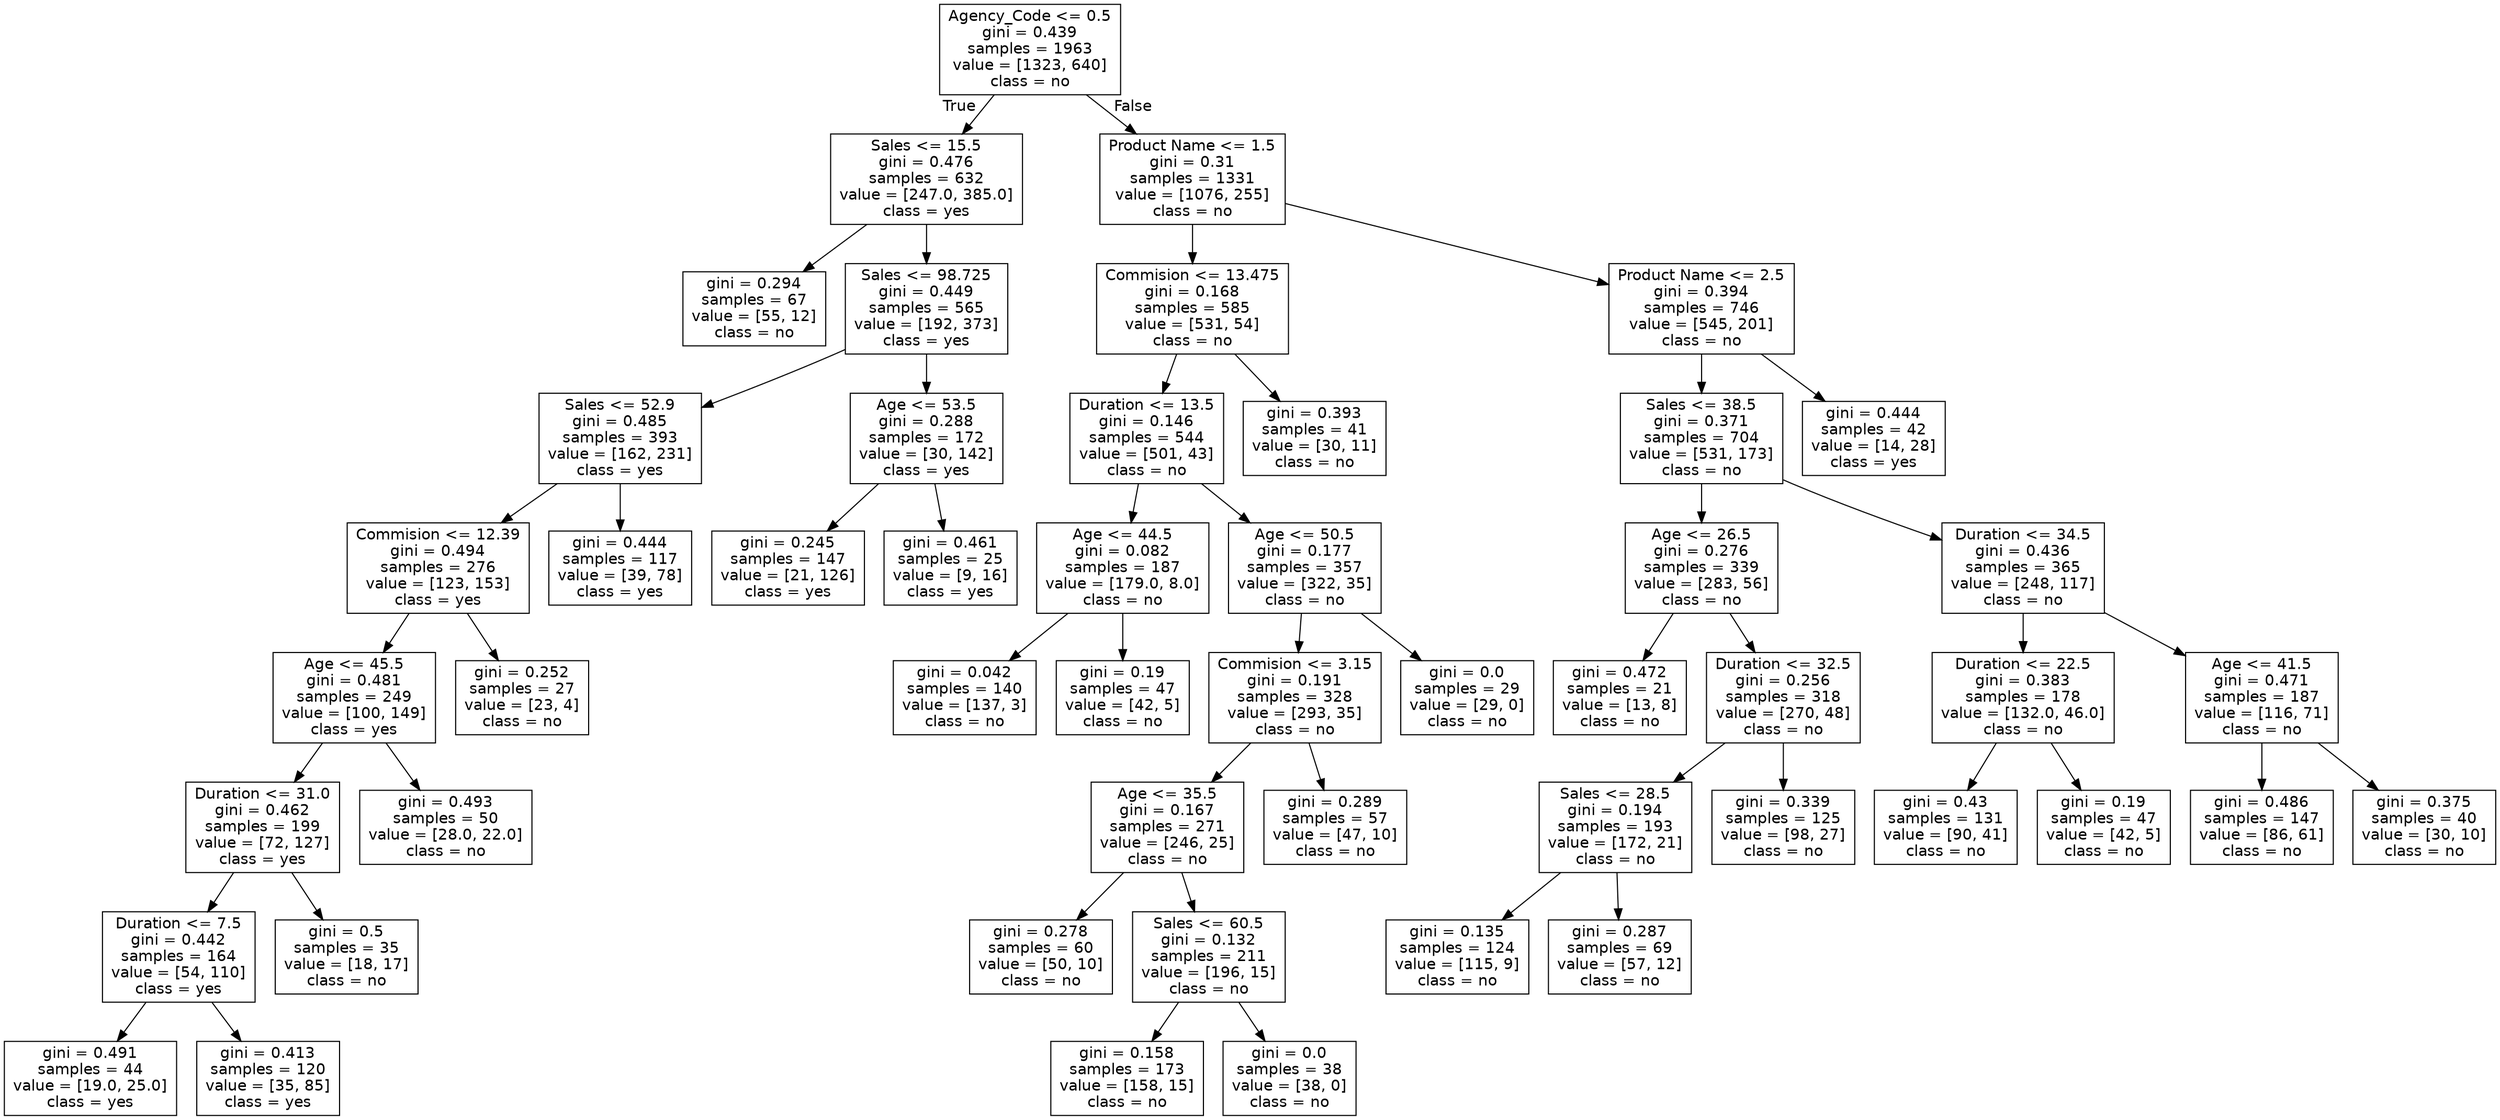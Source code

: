 digraph Tree {
node [shape=box, fontname="helvetica"] ;
edge [fontname="helvetica"] ;
0 [label="Agency_Code <= 0.5\ngini = 0.439\nsamples = 1963\nvalue = [1323, 640]\nclass = no"] ;
1 [label="Sales <= 15.5\ngini = 0.476\nsamples = 632\nvalue = [247.0, 385.0]\nclass = yes"] ;
0 -> 1 [labeldistance=2.5, labelangle=45, headlabel="True"] ;
2 [label="gini = 0.294\nsamples = 67\nvalue = [55, 12]\nclass = no"] ;
1 -> 2 ;
3 [label="Sales <= 98.725\ngini = 0.449\nsamples = 565\nvalue = [192, 373]\nclass = yes"] ;
1 -> 3 ;
4 [label="Sales <= 52.9\ngini = 0.485\nsamples = 393\nvalue = [162, 231]\nclass = yes"] ;
3 -> 4 ;
5 [label="Commision <= 12.39\ngini = 0.494\nsamples = 276\nvalue = [123, 153]\nclass = yes"] ;
4 -> 5 ;
6 [label="Age <= 45.5\ngini = 0.481\nsamples = 249\nvalue = [100, 149]\nclass = yes"] ;
5 -> 6 ;
7 [label="Duration <= 31.0\ngini = 0.462\nsamples = 199\nvalue = [72, 127]\nclass = yes"] ;
6 -> 7 ;
8 [label="Duration <= 7.5\ngini = 0.442\nsamples = 164\nvalue = [54, 110]\nclass = yes"] ;
7 -> 8 ;
9 [label="gini = 0.491\nsamples = 44\nvalue = [19.0, 25.0]\nclass = yes"] ;
8 -> 9 ;
10 [label="gini = 0.413\nsamples = 120\nvalue = [35, 85]\nclass = yes"] ;
8 -> 10 ;
11 [label="gini = 0.5\nsamples = 35\nvalue = [18, 17]\nclass = no"] ;
7 -> 11 ;
12 [label="gini = 0.493\nsamples = 50\nvalue = [28.0, 22.0]\nclass = no"] ;
6 -> 12 ;
13 [label="gini = 0.252\nsamples = 27\nvalue = [23, 4]\nclass = no"] ;
5 -> 13 ;
14 [label="gini = 0.444\nsamples = 117\nvalue = [39, 78]\nclass = yes"] ;
4 -> 14 ;
15 [label="Age <= 53.5\ngini = 0.288\nsamples = 172\nvalue = [30, 142]\nclass = yes"] ;
3 -> 15 ;
16 [label="gini = 0.245\nsamples = 147\nvalue = [21, 126]\nclass = yes"] ;
15 -> 16 ;
17 [label="gini = 0.461\nsamples = 25\nvalue = [9, 16]\nclass = yes"] ;
15 -> 17 ;
18 [label="Product Name <= 1.5\ngini = 0.31\nsamples = 1331\nvalue = [1076, 255]\nclass = no"] ;
0 -> 18 [labeldistance=2.5, labelangle=-45, headlabel="False"] ;
19 [label="Commision <= 13.475\ngini = 0.168\nsamples = 585\nvalue = [531, 54]\nclass = no"] ;
18 -> 19 ;
20 [label="Duration <= 13.5\ngini = 0.146\nsamples = 544\nvalue = [501, 43]\nclass = no"] ;
19 -> 20 ;
21 [label="Age <= 44.5\ngini = 0.082\nsamples = 187\nvalue = [179.0, 8.0]\nclass = no"] ;
20 -> 21 ;
22 [label="gini = 0.042\nsamples = 140\nvalue = [137, 3]\nclass = no"] ;
21 -> 22 ;
23 [label="gini = 0.19\nsamples = 47\nvalue = [42, 5]\nclass = no"] ;
21 -> 23 ;
24 [label="Age <= 50.5\ngini = 0.177\nsamples = 357\nvalue = [322, 35]\nclass = no"] ;
20 -> 24 ;
25 [label="Commision <= 3.15\ngini = 0.191\nsamples = 328\nvalue = [293, 35]\nclass = no"] ;
24 -> 25 ;
26 [label="Age <= 35.5\ngini = 0.167\nsamples = 271\nvalue = [246, 25]\nclass = no"] ;
25 -> 26 ;
27 [label="gini = 0.278\nsamples = 60\nvalue = [50, 10]\nclass = no"] ;
26 -> 27 ;
28 [label="Sales <= 60.5\ngini = 0.132\nsamples = 211\nvalue = [196, 15]\nclass = no"] ;
26 -> 28 ;
29 [label="gini = 0.158\nsamples = 173\nvalue = [158, 15]\nclass = no"] ;
28 -> 29 ;
30 [label="gini = 0.0\nsamples = 38\nvalue = [38, 0]\nclass = no"] ;
28 -> 30 ;
31 [label="gini = 0.289\nsamples = 57\nvalue = [47, 10]\nclass = no"] ;
25 -> 31 ;
32 [label="gini = 0.0\nsamples = 29\nvalue = [29, 0]\nclass = no"] ;
24 -> 32 ;
33 [label="gini = 0.393\nsamples = 41\nvalue = [30, 11]\nclass = no"] ;
19 -> 33 ;
34 [label="Product Name <= 2.5\ngini = 0.394\nsamples = 746\nvalue = [545, 201]\nclass = no"] ;
18 -> 34 ;
35 [label="Sales <= 38.5\ngini = 0.371\nsamples = 704\nvalue = [531, 173]\nclass = no"] ;
34 -> 35 ;
36 [label="Age <= 26.5\ngini = 0.276\nsamples = 339\nvalue = [283, 56]\nclass = no"] ;
35 -> 36 ;
37 [label="gini = 0.472\nsamples = 21\nvalue = [13, 8]\nclass = no"] ;
36 -> 37 ;
38 [label="Duration <= 32.5\ngini = 0.256\nsamples = 318\nvalue = [270, 48]\nclass = no"] ;
36 -> 38 ;
39 [label="Sales <= 28.5\ngini = 0.194\nsamples = 193\nvalue = [172, 21]\nclass = no"] ;
38 -> 39 ;
40 [label="gini = 0.135\nsamples = 124\nvalue = [115, 9]\nclass = no"] ;
39 -> 40 ;
41 [label="gini = 0.287\nsamples = 69\nvalue = [57, 12]\nclass = no"] ;
39 -> 41 ;
42 [label="gini = 0.339\nsamples = 125\nvalue = [98, 27]\nclass = no"] ;
38 -> 42 ;
43 [label="Duration <= 34.5\ngini = 0.436\nsamples = 365\nvalue = [248, 117]\nclass = no"] ;
35 -> 43 ;
44 [label="Duration <= 22.5\ngini = 0.383\nsamples = 178\nvalue = [132.0, 46.0]\nclass = no"] ;
43 -> 44 ;
45 [label="gini = 0.43\nsamples = 131\nvalue = [90, 41]\nclass = no"] ;
44 -> 45 ;
46 [label="gini = 0.19\nsamples = 47\nvalue = [42, 5]\nclass = no"] ;
44 -> 46 ;
47 [label="Age <= 41.5\ngini = 0.471\nsamples = 187\nvalue = [116, 71]\nclass = no"] ;
43 -> 47 ;
48 [label="gini = 0.486\nsamples = 147\nvalue = [86, 61]\nclass = no"] ;
47 -> 48 ;
49 [label="gini = 0.375\nsamples = 40\nvalue = [30, 10]\nclass = no"] ;
47 -> 49 ;
50 [label="gini = 0.444\nsamples = 42\nvalue = [14, 28]\nclass = yes"] ;
34 -> 50 ;
}